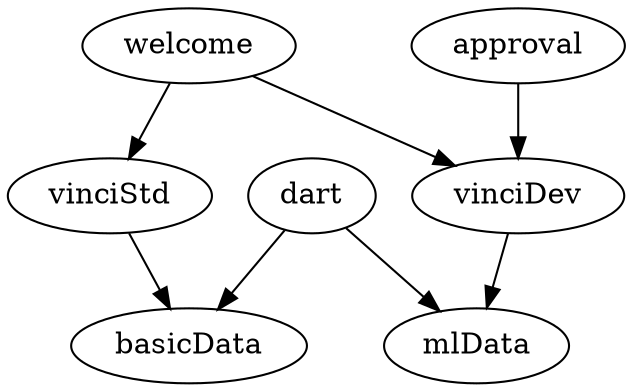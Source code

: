 digraph {

welcome -> vinciStd
welcome -> vinciDev
vinciStd -> basicData
approval -> vinciDev
vinciDev -> mlData
dart -> mlData
dart -> basicData

// nodex[label="Node\nLabel"]

}
